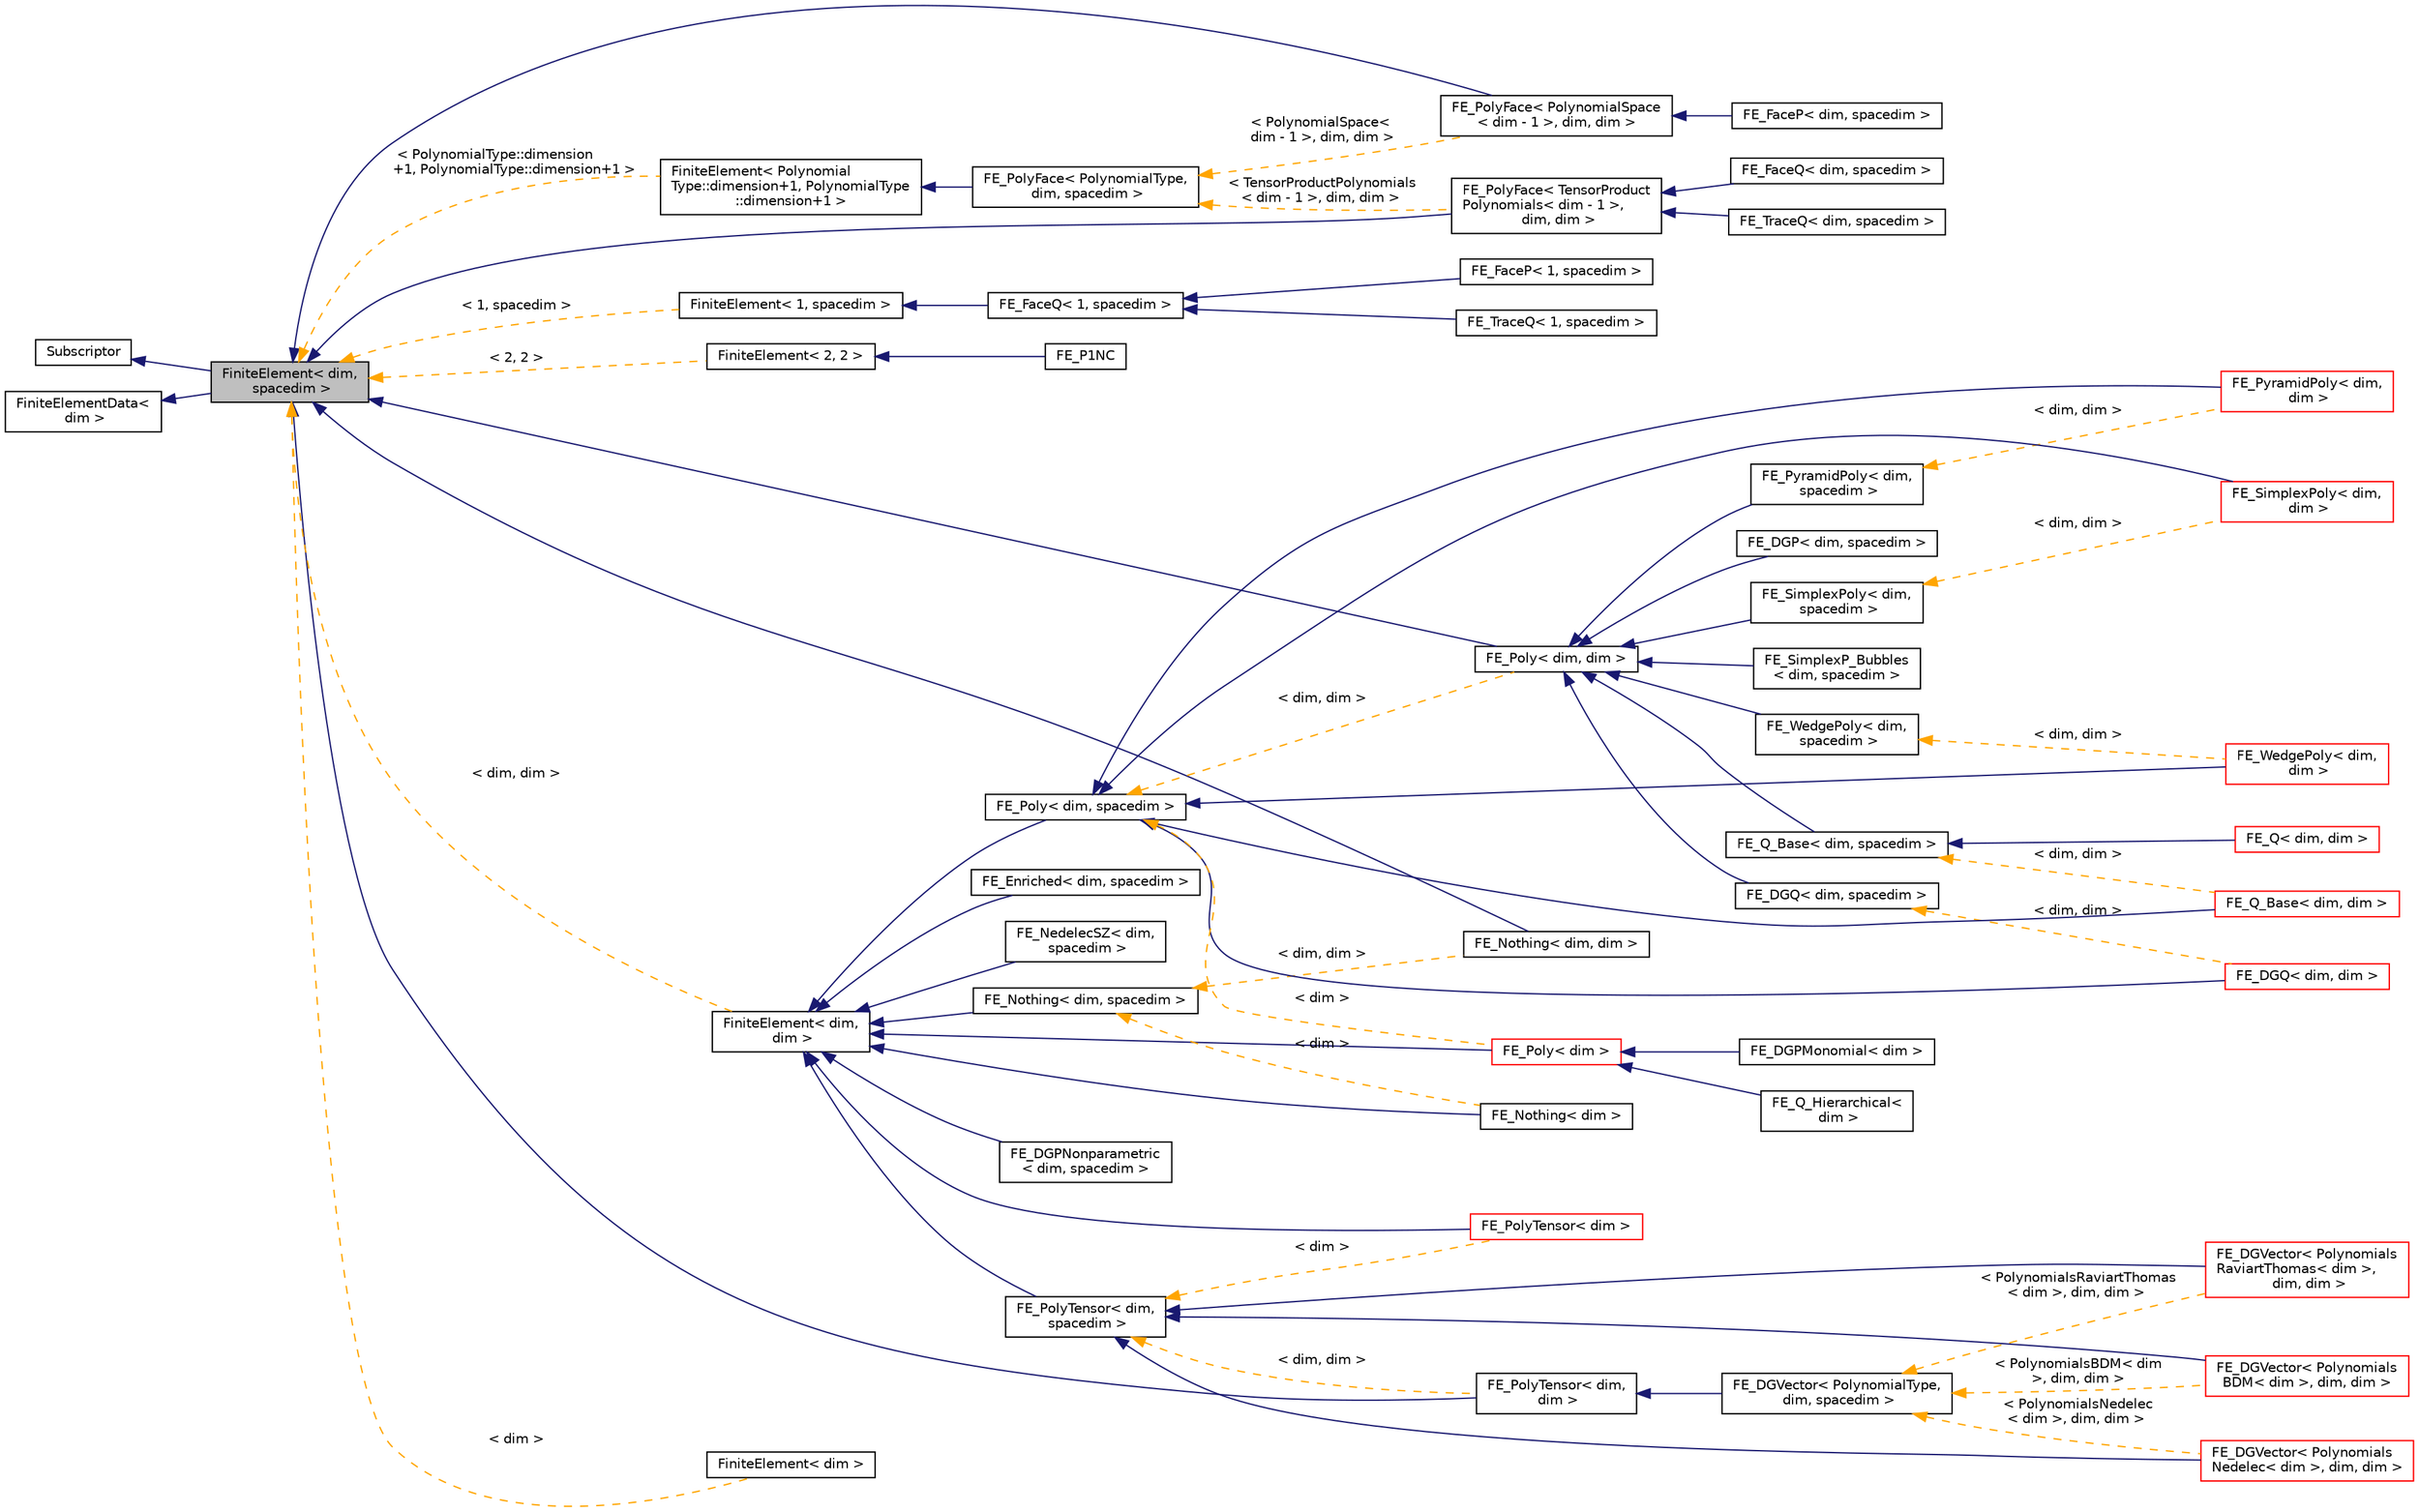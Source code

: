 digraph "FiniteElement&lt; dim, spacedim &gt;"
{
 // LATEX_PDF_SIZE
  edge [fontname="Helvetica",fontsize="10",labelfontname="Helvetica",labelfontsize="10"];
  node [fontname="Helvetica",fontsize="10",shape=record];
  rankdir="LR";
  Node1 [label="FiniteElement\< dim,\l spacedim \>",height=0.2,width=0.4,color="black", fillcolor="grey75", style="filled", fontcolor="black",tooltip=" "];
  Node2 -> Node1 [dir="back",color="midnightblue",fontsize="10",style="solid",fontname="Helvetica"];
  Node2 [label="Subscriptor",height=0.2,width=0.4,color="black", fillcolor="white", style="filled",URL="$classSubscriptor.html",tooltip=" "];
  Node3 -> Node1 [dir="back",color="midnightblue",fontsize="10",style="solid",fontname="Helvetica"];
  Node3 [label="FiniteElementData\<\l dim \>",height=0.2,width=0.4,color="black", fillcolor="white", style="filled",URL="$classFiniteElementData.html",tooltip=" "];
  Node1 -> Node4 [dir="back",color="midnightblue",fontsize="10",style="solid",fontname="Helvetica"];
  Node4 [label="FE_Nothing\< dim, dim \>",height=0.2,width=0.4,color="black", fillcolor="white", style="filled",URL="$classFE__Nothing.html",tooltip=" "];
  Node1 -> Node5 [dir="back",color="midnightblue",fontsize="10",style="solid",fontname="Helvetica"];
  Node5 [label="FE_Poly\< dim, dim \>",height=0.2,width=0.4,color="black", fillcolor="white", style="filled",URL="$classFE__Poly.html",tooltip=" "];
  Node5 -> Node6 [dir="back",color="midnightblue",fontsize="10",style="solid",fontname="Helvetica"];
  Node6 [label="FE_DGP\< dim, spacedim \>",height=0.2,width=0.4,color="black", fillcolor="white", style="filled",URL="$classFE__DGP.html",tooltip=" "];
  Node5 -> Node7 [dir="back",color="midnightblue",fontsize="10",style="solid",fontname="Helvetica"];
  Node7 [label="FE_DGQ\< dim, spacedim \>",height=0.2,width=0.4,color="black", fillcolor="white", style="filled",URL="$classFE__DGQ.html",tooltip=" "];
  Node7 -> Node8 [dir="back",color="orange",fontsize="10",style="dashed",label=" \< dim, dim \>" ,fontname="Helvetica"];
  Node8 [label="FE_DGQ\< dim, dim \>",height=0.2,width=0.4,color="red", fillcolor="white", style="filled",URL="$classFE__DGQ.html",tooltip=" "];
  Node5 -> Node12 [dir="back",color="midnightblue",fontsize="10",style="solid",fontname="Helvetica"];
  Node12 [label="FE_PyramidPoly\< dim,\l spacedim \>",height=0.2,width=0.4,color="black", fillcolor="white", style="filled",URL="$classFE__PyramidPoly.html",tooltip=" "];
  Node12 -> Node13 [dir="back",color="orange",fontsize="10",style="dashed",label=" \< dim, dim \>" ,fontname="Helvetica"];
  Node13 [label="FE_PyramidPoly\< dim,\l dim \>",height=0.2,width=0.4,color="red", fillcolor="white", style="filled",URL="$classFE__PyramidPoly.html",tooltip=" "];
  Node5 -> Node16 [dir="back",color="midnightblue",fontsize="10",style="solid",fontname="Helvetica"];
  Node16 [label="FE_Q_Base\< dim, spacedim \>",height=0.2,width=0.4,color="black", fillcolor="white", style="filled",URL="$classFE__Q__Base.html",tooltip=" "];
  Node16 -> Node17 [dir="back",color="midnightblue",fontsize="10",style="solid",fontname="Helvetica"];
  Node17 [label="FE_Q\< dim, dim \>",height=0.2,width=0.4,color="red", fillcolor="white", style="filled",URL="$classFE__Q.html",tooltip=" "];
  Node16 -> Node18 [dir="back",color="orange",fontsize="10",style="dashed",label=" \< dim, dim \>" ,fontname="Helvetica"];
  Node18 [label="FE_Q_Base\< dim, dim \>",height=0.2,width=0.4,color="red", fillcolor="white", style="filled",URL="$classFE__Q__Base.html",tooltip=" "];
  Node5 -> Node24 [dir="back",color="midnightblue",fontsize="10",style="solid",fontname="Helvetica"];
  Node24 [label="FE_SimplexP_Bubbles\l\< dim, spacedim \>",height=0.2,width=0.4,color="black", fillcolor="white", style="filled",URL="$classFE__SimplexP__Bubbles.html",tooltip="Enriched version of FE_P that can be used with nodal quadrature. Many explicit time integration schem..."];
  Node5 -> Node25 [dir="back",color="midnightblue",fontsize="10",style="solid",fontname="Helvetica"];
  Node25 [label="FE_SimplexPoly\< dim,\l spacedim \>",height=0.2,width=0.4,color="black", fillcolor="white", style="filled",URL="$classFE__SimplexPoly.html",tooltip=" "];
  Node25 -> Node26 [dir="back",color="orange",fontsize="10",style="dashed",label=" \< dim, dim \>" ,fontname="Helvetica"];
  Node26 [label="FE_SimplexPoly\< dim,\l dim \>",height=0.2,width=0.4,color="red", fillcolor="white", style="filled",URL="$classFE__SimplexPoly.html",tooltip=" "];
  Node5 -> Node29 [dir="back",color="midnightblue",fontsize="10",style="solid",fontname="Helvetica"];
  Node29 [label="FE_WedgePoly\< dim,\l spacedim \>",height=0.2,width=0.4,color="black", fillcolor="white", style="filled",URL="$classFE__WedgePoly.html",tooltip=" "];
  Node29 -> Node30 [dir="back",color="orange",fontsize="10",style="dashed",label=" \< dim, dim \>" ,fontname="Helvetica"];
  Node30 [label="FE_WedgePoly\< dim,\l dim \>",height=0.2,width=0.4,color="red", fillcolor="white", style="filled",URL="$classFE__WedgePoly.html",tooltip=" "];
  Node1 -> Node33 [dir="back",color="midnightblue",fontsize="10",style="solid",fontname="Helvetica"];
  Node33 [label="FE_PolyFace\< PolynomialSpace\l\< dim - 1 \>, dim, dim \>",height=0.2,width=0.4,color="black", fillcolor="white", style="filled",URL="$classFE__PolyFace.html",tooltip=" "];
  Node33 -> Node34 [dir="back",color="midnightblue",fontsize="10",style="solid",fontname="Helvetica"];
  Node34 [label="FE_FaceP\< dim, spacedim \>",height=0.2,width=0.4,color="black", fillcolor="white", style="filled",URL="$classFE__FaceP.html",tooltip=" "];
  Node1 -> Node35 [dir="back",color="midnightblue",fontsize="10",style="solid",fontname="Helvetica"];
  Node35 [label="FE_PolyFace\< TensorProduct\lPolynomials\< dim - 1 \>,\l dim, dim \>",height=0.2,width=0.4,color="black", fillcolor="white", style="filled",URL="$classFE__PolyFace.html",tooltip=" "];
  Node35 -> Node36 [dir="back",color="midnightblue",fontsize="10",style="solid",fontname="Helvetica"];
  Node36 [label="FE_FaceQ\< dim, spacedim \>",height=0.2,width=0.4,color="black", fillcolor="white", style="filled",URL="$classFE__FaceQ.html",tooltip=" "];
  Node35 -> Node37 [dir="back",color="midnightblue",fontsize="10",style="solid",fontname="Helvetica"];
  Node37 [label="FE_TraceQ\< dim, spacedim \>",height=0.2,width=0.4,color="black", fillcolor="white", style="filled",URL="$classFE__TraceQ.html",tooltip=" "];
  Node1 -> Node38 [dir="back",color="midnightblue",fontsize="10",style="solid",fontname="Helvetica"];
  Node38 [label="FE_PolyTensor\< dim,\l dim \>",height=0.2,width=0.4,color="black", fillcolor="white", style="filled",URL="$classFE__PolyTensor.html",tooltip=" "];
  Node38 -> Node39 [dir="back",color="midnightblue",fontsize="10",style="solid",fontname="Helvetica"];
  Node39 [label="FE_DGVector\< PolynomialType,\l dim, spacedim \>",height=0.2,width=0.4,color="black", fillcolor="white", style="filled",URL="$classFE__DGVector.html",tooltip=" "];
  Node39 -> Node40 [dir="back",color="orange",fontsize="10",style="dashed",label=" \< PolynomialsRaviartThomas\l\< dim \>, dim, dim \>" ,fontname="Helvetica"];
  Node40 [label="FE_DGVector\< Polynomials\lRaviartThomas\< dim \>,\l dim, dim \>",height=0.2,width=0.4,color="red", fillcolor="white", style="filled",URL="$classFE__DGVector.html",tooltip=" "];
  Node39 -> Node42 [dir="back",color="orange",fontsize="10",style="dashed",label=" \< PolynomialsBDM\< dim\l \>, dim, dim \>" ,fontname="Helvetica"];
  Node42 [label="FE_DGVector\< Polynomials\lBDM\< dim \>, dim, dim \>",height=0.2,width=0.4,color="red", fillcolor="white", style="filled",URL="$classFE__DGVector.html",tooltip=" "];
  Node39 -> Node44 [dir="back",color="orange",fontsize="10",style="dashed",label=" \< PolynomialsNedelec\l\< dim \>, dim, dim \>" ,fontname="Helvetica"];
  Node44 [label="FE_DGVector\< Polynomials\lNedelec\< dim \>, dim, dim \>",height=0.2,width=0.4,color="red", fillcolor="white", style="filled",URL="$classFE__DGVector.html",tooltip=" "];
  Node1 -> Node46 [dir="back",color="orange",fontsize="10",style="dashed",label=" \< 2, 2 \>" ,fontname="Helvetica"];
  Node46 [label="FiniteElement\< 2, 2 \>",height=0.2,width=0.4,color="black", fillcolor="white", style="filled",URL="$classFiniteElement.html",tooltip=" "];
  Node46 -> Node47 [dir="back",color="midnightblue",fontsize="10",style="solid",fontname="Helvetica"];
  Node47 [label="FE_P1NC",height=0.2,width=0.4,color="black", fillcolor="white", style="filled",URL="$classFE__P1NC.html",tooltip=" "];
  Node1 -> Node48 [dir="back",color="orange",fontsize="10",style="dashed",label=" \< PolynomialType::dimension\l+1, PolynomialType::dimension+1 \>" ,fontname="Helvetica"];
  Node48 [label="FiniteElement\< Polynomial\lType::dimension+1, PolynomialType\l::dimension+1 \>",height=0.2,width=0.4,color="black", fillcolor="white", style="filled",URL="$classFiniteElement.html",tooltip=" "];
  Node48 -> Node49 [dir="back",color="midnightblue",fontsize="10",style="solid",fontname="Helvetica"];
  Node49 [label="FE_PolyFace\< PolynomialType,\l dim, spacedim \>",height=0.2,width=0.4,color="black", fillcolor="white", style="filled",URL="$classFE__PolyFace.html",tooltip=" "];
  Node49 -> Node33 [dir="back",color="orange",fontsize="10",style="dashed",label=" \< PolynomialSpace\<\l dim - 1 \>, dim, dim \>" ,fontname="Helvetica"];
  Node49 -> Node35 [dir="back",color="orange",fontsize="10",style="dashed",label=" \< TensorProductPolynomials\l\< dim - 1 \>, dim, dim \>" ,fontname="Helvetica"];
  Node1 -> Node50 [dir="back",color="orange",fontsize="10",style="dashed",label=" \< 1, spacedim \>" ,fontname="Helvetica"];
  Node50 [label="FiniteElement\< 1, spacedim \>",height=0.2,width=0.4,color="black", fillcolor="white", style="filled",URL="$classFiniteElement.html",tooltip=" "];
  Node50 -> Node51 [dir="back",color="midnightblue",fontsize="10",style="solid",fontname="Helvetica"];
  Node51 [label="FE_FaceQ\< 1, spacedim \>",height=0.2,width=0.4,color="black", fillcolor="white", style="filled",URL="$classFE__FaceQ_3_011_00_01spacedim_01_4.html",tooltip=" "];
  Node51 -> Node52 [dir="back",color="midnightblue",fontsize="10",style="solid",fontname="Helvetica"];
  Node52 [label="FE_FaceP\< 1, spacedim \>",height=0.2,width=0.4,color="black", fillcolor="white", style="filled",URL="$classFE__FaceP_3_011_00_01spacedim_01_4.html",tooltip=" "];
  Node51 -> Node53 [dir="back",color="midnightblue",fontsize="10",style="solid",fontname="Helvetica"];
  Node53 [label="FE_TraceQ\< 1, spacedim \>",height=0.2,width=0.4,color="black", fillcolor="white", style="filled",URL="$classFE__TraceQ_3_011_00_01spacedim_01_4.html",tooltip=" "];
  Node1 -> Node54 [dir="back",color="orange",fontsize="10",style="dashed",label=" \< dim, dim \>" ,fontname="Helvetica"];
  Node54 [label="FiniteElement\< dim,\l dim \>",height=0.2,width=0.4,color="black", fillcolor="white", style="filled",URL="$classFiniteElement.html",tooltip=" "];
  Node54 -> Node55 [dir="back",color="midnightblue",fontsize="10",style="solid",fontname="Helvetica"];
  Node55 [label="FE_DGPNonparametric\l\< dim, spacedim \>",height=0.2,width=0.4,color="black", fillcolor="white", style="filled",URL="$classFE__DGPNonparametric.html",tooltip=" "];
  Node54 -> Node56 [dir="back",color="midnightblue",fontsize="10",style="solid",fontname="Helvetica"];
  Node56 [label="FE_Enriched\< dim, spacedim \>",height=0.2,width=0.4,color="black", fillcolor="white", style="filled",URL="$classFE__Enriched.html",tooltip=" "];
  Node54 -> Node57 [dir="back",color="midnightblue",fontsize="10",style="solid",fontname="Helvetica"];
  Node57 [label="FE_NedelecSZ\< dim,\l spacedim \>",height=0.2,width=0.4,color="black", fillcolor="white", style="filled",URL="$classFE__NedelecSZ.html",tooltip=" "];
  Node54 -> Node58 [dir="back",color="midnightblue",fontsize="10",style="solid",fontname="Helvetica"];
  Node58 [label="FE_Nothing\< dim, spacedim \>",height=0.2,width=0.4,color="black", fillcolor="white", style="filled",URL="$classFE__Nothing.html",tooltip=" "];
  Node58 -> Node4 [dir="back",color="orange",fontsize="10",style="dashed",label=" \< dim, dim \>" ,fontname="Helvetica"];
  Node58 -> Node59 [dir="back",color="orange",fontsize="10",style="dashed",label=" \< dim \>" ,fontname="Helvetica"];
  Node59 [label="FE_Nothing\< dim \>",height=0.2,width=0.4,color="black", fillcolor="white", style="filled",URL="$classFE__Nothing.html",tooltip=" "];
  Node54 -> Node59 [dir="back",color="midnightblue",fontsize="10",style="solid",fontname="Helvetica"];
  Node54 -> Node60 [dir="back",color="midnightblue",fontsize="10",style="solid",fontname="Helvetica"];
  Node60 [label="FE_Poly\< dim, spacedim \>",height=0.2,width=0.4,color="black", fillcolor="white", style="filled",URL="$classFE__Poly.html",tooltip=" "];
  Node60 -> Node8 [dir="back",color="midnightblue",fontsize="10",style="solid",fontname="Helvetica"];
  Node60 -> Node13 [dir="back",color="midnightblue",fontsize="10",style="solid",fontname="Helvetica"];
  Node60 -> Node18 [dir="back",color="midnightblue",fontsize="10",style="solid",fontname="Helvetica"];
  Node60 -> Node26 [dir="back",color="midnightblue",fontsize="10",style="solid",fontname="Helvetica"];
  Node60 -> Node30 [dir="back",color="midnightblue",fontsize="10",style="solid",fontname="Helvetica"];
  Node60 -> Node5 [dir="back",color="orange",fontsize="10",style="dashed",label=" \< dim, dim \>" ,fontname="Helvetica"];
  Node60 -> Node61 [dir="back",color="orange",fontsize="10",style="dashed",label=" \< dim \>" ,fontname="Helvetica"];
  Node61 [label="FE_Poly\< dim \>",height=0.2,width=0.4,color="red", fillcolor="white", style="filled",URL="$classFE__Poly.html",tooltip=" "];
  Node61 -> Node62 [dir="back",color="midnightblue",fontsize="10",style="solid",fontname="Helvetica"];
  Node62 [label="FE_DGPMonomial\< dim \>",height=0.2,width=0.4,color="black", fillcolor="white", style="filled",URL="$classFE__DGPMonomial.html",tooltip=" "];
  Node61 -> Node63 [dir="back",color="midnightblue",fontsize="10",style="solid",fontname="Helvetica"];
  Node63 [label="FE_Q_Hierarchical\<\l dim \>",height=0.2,width=0.4,color="black", fillcolor="white", style="filled",URL="$classFE__Q__Hierarchical.html",tooltip=" "];
  Node54 -> Node61 [dir="back",color="midnightblue",fontsize="10",style="solid",fontname="Helvetica"];
  Node54 -> Node65 [dir="back",color="midnightblue",fontsize="10",style="solid",fontname="Helvetica"];
  Node65 [label="FE_PolyTensor\< dim,\l spacedim \>",height=0.2,width=0.4,color="black", fillcolor="white", style="filled",URL="$classFE__PolyTensor.html",tooltip=" "];
  Node65 -> Node42 [dir="back",color="midnightblue",fontsize="10",style="solid",fontname="Helvetica"];
  Node65 -> Node44 [dir="back",color="midnightblue",fontsize="10",style="solid",fontname="Helvetica"];
  Node65 -> Node40 [dir="back",color="midnightblue",fontsize="10",style="solid",fontname="Helvetica"];
  Node65 -> Node38 [dir="back",color="orange",fontsize="10",style="dashed",label=" \< dim, dim \>" ,fontname="Helvetica"];
  Node65 -> Node66 [dir="back",color="orange",fontsize="10",style="dashed",label=" \< dim \>" ,fontname="Helvetica"];
  Node66 [label="FE_PolyTensor\< dim \>",height=0.2,width=0.4,color="red", fillcolor="white", style="filled",URL="$classFE__PolyTensor.html",tooltip=" "];
  Node54 -> Node66 [dir="back",color="midnightblue",fontsize="10",style="solid",fontname="Helvetica"];
  Node1 -> Node74 [dir="back",color="orange",fontsize="10",style="dashed",label=" \< dim \>" ,fontname="Helvetica"];
  Node74 [label="FiniteElement\< dim \>",height=0.2,width=0.4,color="black", fillcolor="white", style="filled",URL="$classFiniteElement.html",tooltip=" "];
}
